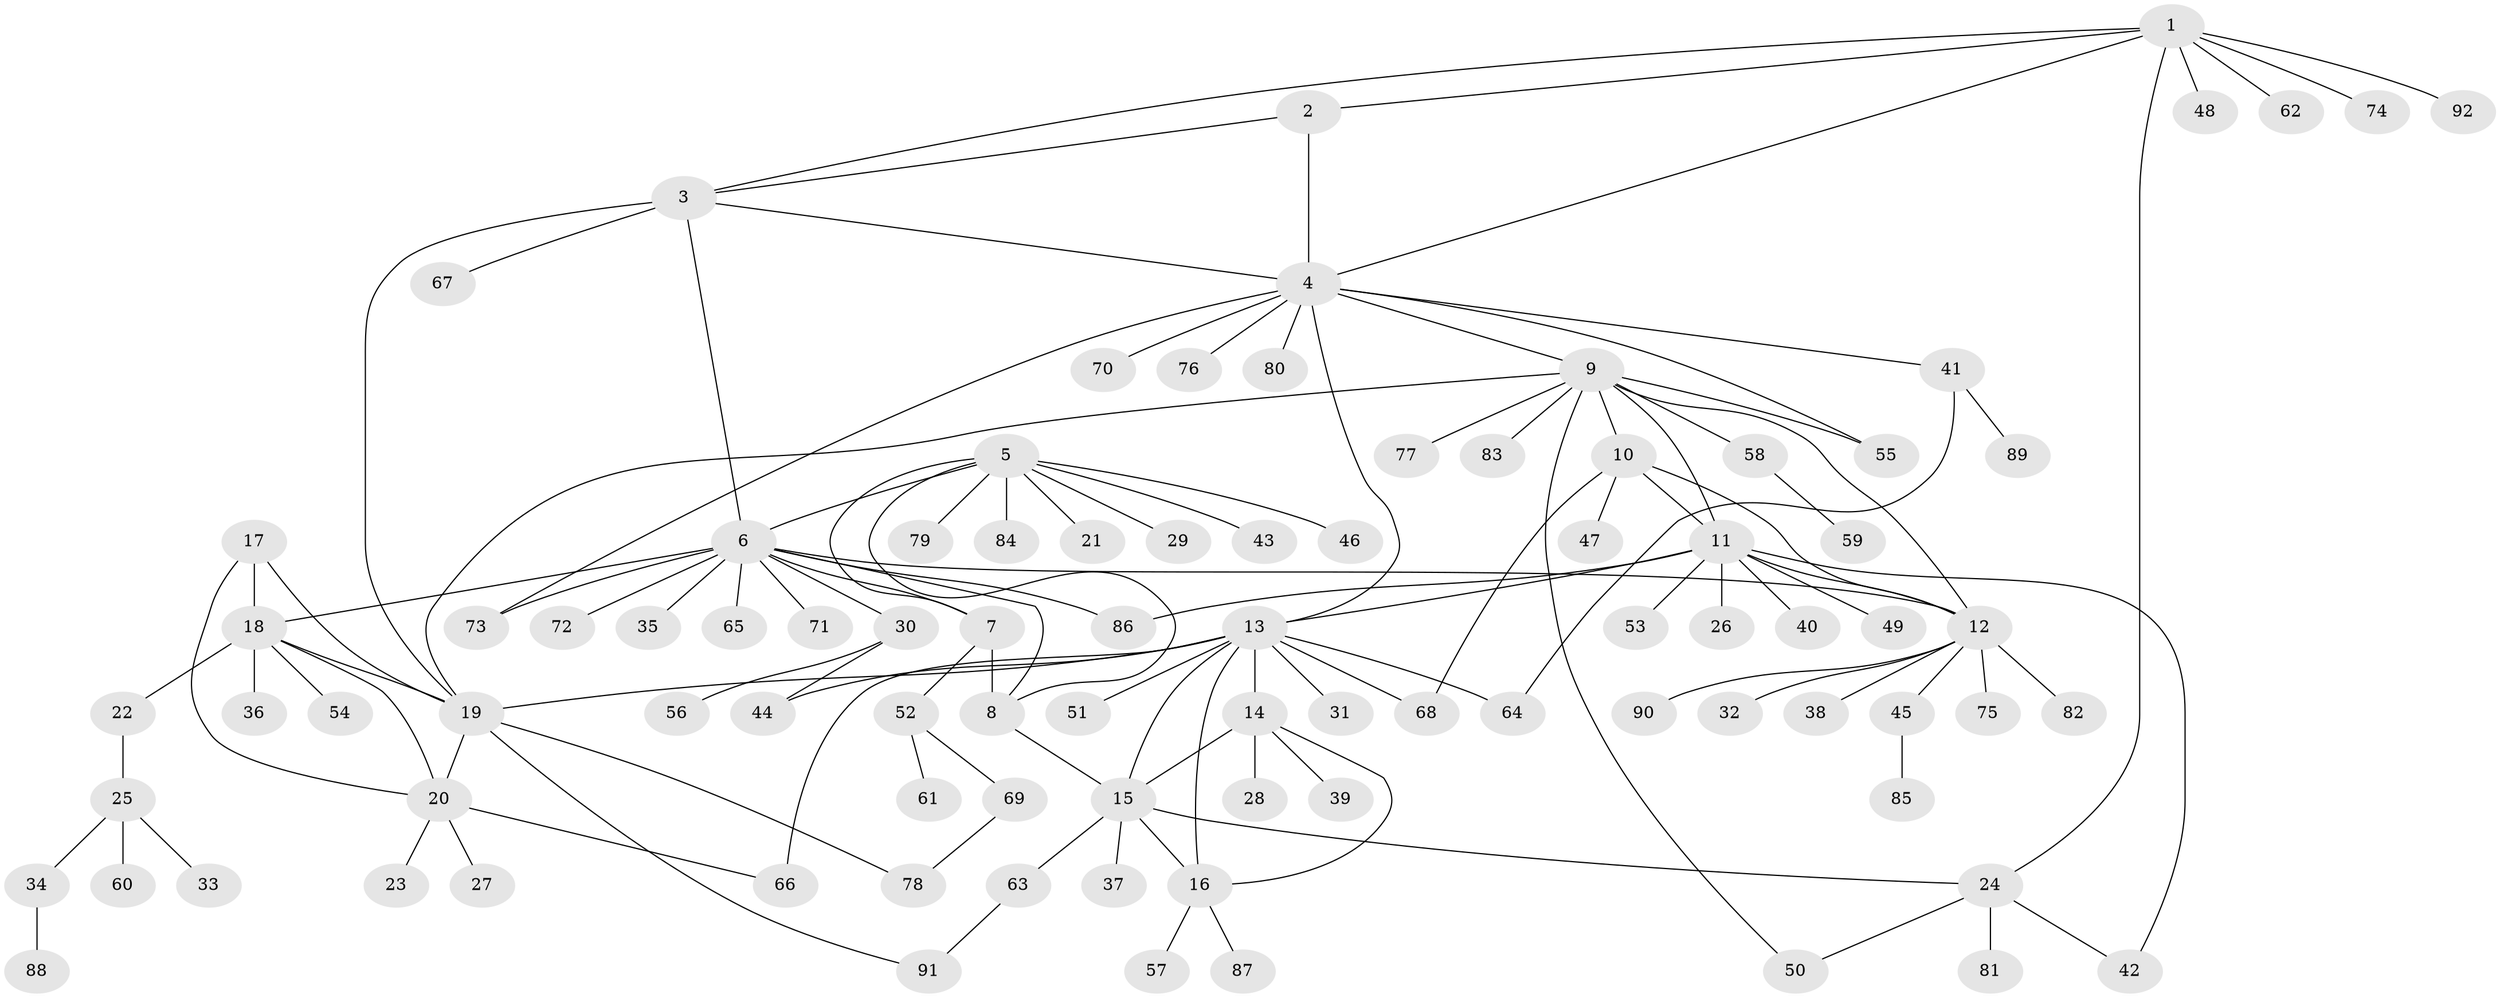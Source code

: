 // coarse degree distribution, {4: 0.03125, 17: 0.015625, 3: 0.015625, 10: 0.03125, 14: 0.015625, 5: 0.015625, 1: 0.6875, 2: 0.15625, 13: 0.015625, 12: 0.015625}
// Generated by graph-tools (version 1.1) at 2025/57/03/04/25 21:57:26]
// undirected, 92 vertices, 124 edges
graph export_dot {
graph [start="1"]
  node [color=gray90,style=filled];
  1;
  2;
  3;
  4;
  5;
  6;
  7;
  8;
  9;
  10;
  11;
  12;
  13;
  14;
  15;
  16;
  17;
  18;
  19;
  20;
  21;
  22;
  23;
  24;
  25;
  26;
  27;
  28;
  29;
  30;
  31;
  32;
  33;
  34;
  35;
  36;
  37;
  38;
  39;
  40;
  41;
  42;
  43;
  44;
  45;
  46;
  47;
  48;
  49;
  50;
  51;
  52;
  53;
  54;
  55;
  56;
  57;
  58;
  59;
  60;
  61;
  62;
  63;
  64;
  65;
  66;
  67;
  68;
  69;
  70;
  71;
  72;
  73;
  74;
  75;
  76;
  77;
  78;
  79;
  80;
  81;
  82;
  83;
  84;
  85;
  86;
  87;
  88;
  89;
  90;
  91;
  92;
  1 -- 2;
  1 -- 3;
  1 -- 4;
  1 -- 24;
  1 -- 48;
  1 -- 62;
  1 -- 74;
  1 -- 92;
  2 -- 3;
  2 -- 4;
  3 -- 4;
  3 -- 6;
  3 -- 19;
  3 -- 67;
  4 -- 9;
  4 -- 13;
  4 -- 41;
  4 -- 55;
  4 -- 70;
  4 -- 73;
  4 -- 76;
  4 -- 80;
  5 -- 6;
  5 -- 7;
  5 -- 8;
  5 -- 21;
  5 -- 29;
  5 -- 43;
  5 -- 46;
  5 -- 79;
  5 -- 84;
  6 -- 7;
  6 -- 8;
  6 -- 12;
  6 -- 18;
  6 -- 30;
  6 -- 35;
  6 -- 65;
  6 -- 71;
  6 -- 72;
  6 -- 73;
  6 -- 86;
  7 -- 8;
  7 -- 52;
  8 -- 15;
  9 -- 10;
  9 -- 11;
  9 -- 12;
  9 -- 19;
  9 -- 50;
  9 -- 55;
  9 -- 58;
  9 -- 77;
  9 -- 83;
  10 -- 11;
  10 -- 12;
  10 -- 47;
  10 -- 68;
  11 -- 12;
  11 -- 13;
  11 -- 26;
  11 -- 40;
  11 -- 42;
  11 -- 49;
  11 -- 53;
  11 -- 86;
  12 -- 32;
  12 -- 38;
  12 -- 45;
  12 -- 75;
  12 -- 82;
  12 -- 90;
  13 -- 14;
  13 -- 15;
  13 -- 16;
  13 -- 19;
  13 -- 31;
  13 -- 44;
  13 -- 51;
  13 -- 64;
  13 -- 66;
  13 -- 68;
  14 -- 15;
  14 -- 16;
  14 -- 28;
  14 -- 39;
  15 -- 16;
  15 -- 24;
  15 -- 37;
  15 -- 63;
  16 -- 57;
  16 -- 87;
  17 -- 18;
  17 -- 19;
  17 -- 20;
  18 -- 19;
  18 -- 20;
  18 -- 22;
  18 -- 36;
  18 -- 54;
  19 -- 20;
  19 -- 78;
  19 -- 91;
  20 -- 23;
  20 -- 27;
  20 -- 66;
  22 -- 25;
  24 -- 42;
  24 -- 50;
  24 -- 81;
  25 -- 33;
  25 -- 34;
  25 -- 60;
  30 -- 44;
  30 -- 56;
  34 -- 88;
  41 -- 64;
  41 -- 89;
  45 -- 85;
  52 -- 61;
  52 -- 69;
  58 -- 59;
  63 -- 91;
  69 -- 78;
}
